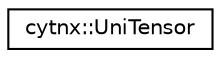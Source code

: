 digraph "Graphical Class Hierarchy"
{
  edge [fontname="Helvetica",fontsize="10",labelfontname="Helvetica",labelfontsize="10"];
  node [fontname="Helvetica",fontsize="10",shape=record];
  rankdir="LR";
  Node0 [label="cytnx::UniTensor",height=0.2,width=0.4,color="black", fillcolor="white", style="filled",URL="$classcytnx_1_1UniTensor.html"];
}
